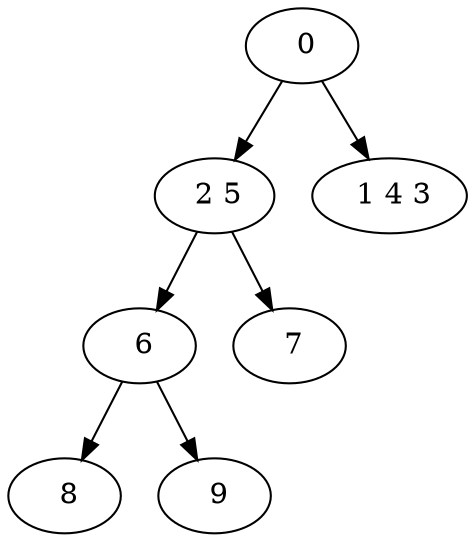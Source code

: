 digraph mytree {
" 0" -> " 2 5";
" 0" -> " 1 4 3";
" 2 5" -> " 6";
" 2 5" -> " 7";
" 1 4 3";
" 6" -> " 8";
" 6" -> " 9";
" 8";
" 9";
" 7";
}
